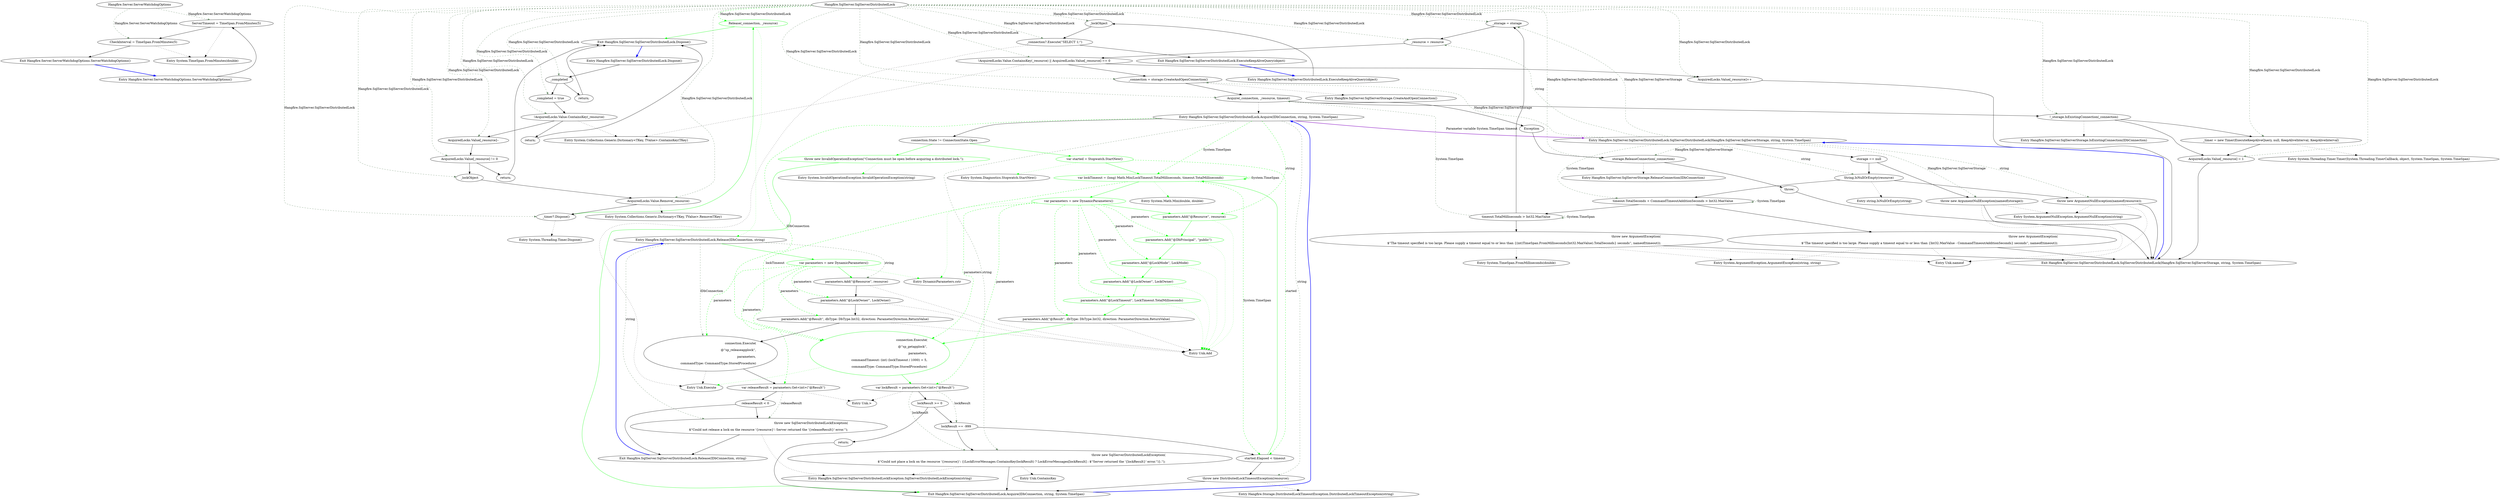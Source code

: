digraph  {
n5 [label="Hangfire.Server.ServerWatchdogOptions", span=""];
n0 [label="Entry Hangfire.Server.ServerWatchdogOptions.ServerWatchdogOptions()", span="22-22", cluster="Hangfire.Server.ServerWatchdogOptions.ServerWatchdogOptions()"];
n1 [label="ServerTimeout = TimeSpan.FromMinutes(5)", span="24-24", cluster="Hangfire.Server.ServerWatchdogOptions.ServerWatchdogOptions()"];
n2 [label="CheckInterval = TimeSpan.FromMinutes(5)", span="25-25", cluster="Hangfire.Server.ServerWatchdogOptions.ServerWatchdogOptions()"];
n4 [label="Entry System.TimeSpan.FromMinutes(double)", span="0-0", cluster="System.TimeSpan.FromMinutes(double)"];
n3 [label="Exit Hangfire.Server.ServerWatchdogOptions.ServerWatchdogOptions()", span="22-22", cluster="Hangfire.Server.ServerWatchdogOptions.ServerWatchdogOptions()"];
d49 [label="Release(_connection, _resource)", span="123-123", cluster="Hangfire.SqlServer.SqlServerDistributedLock.Dispose()", color=green, community=0];
d97 [label="Hangfire.SqlServer.SqlServerDistributedLock", span=""];
d48 [label="_timer?.Dispose()", span="121-121", cluster="Hangfire.SqlServer.SqlServerDistributedLock.Dispose()"];
d50 [label="Exit Hangfire.SqlServer.SqlServerDistributedLock.Dispose()", span="100-100", cluster="Hangfire.SqlServer.SqlServerDistributedLock.Dispose()"];
d53 [label="Entry Hangfire.SqlServer.SqlServerDistributedLock.Release(IDbConnection, string)", span="212-212", cluster="Hangfire.SqlServer.SqlServerDistributedLock.Release(IDbConnection, string)"];
d62 [label="var lockTimeout = (long) Math.Min(LockTimeout.TotalMilliseconds, timeout.TotalMilliseconds)", span="176-176", cluster="Hangfire.SqlServer.SqlServerDistributedLock.Acquire(IDbConnection, string, System.TimeSpan)", color=green, community=0];
d33 [label="Entry Hangfire.SqlServer.SqlServerDistributedLock.Acquire(IDbConnection, string, System.TimeSpan)", span="153-153", cluster="Hangfire.SqlServer.SqlServerDistributedLock.Acquire(IDbConnection, string, System.TimeSpan)"];
d61 [label="var started = Stopwatch.StartNew()", span="165-165", cluster="Hangfire.SqlServer.SqlServerDistributedLock.Acquire(IDbConnection, string, System.TimeSpan)", color=green, community=0];
d76 [label="started.Elapsed < timeout", span="207-207", cluster="Hangfire.SqlServer.SqlServerDistributedLock.Acquire(IDbConnection, string, System.TimeSpan)"];
d63 [label="var parameters = new DynamicParameters()", span="180-180", cluster="Hangfire.SqlServer.SqlServerDistributedLock.Acquire(IDbConnection, string, System.TimeSpan)", color=green, community=0];
d81 [label="Entry System.Math.Min(double, double)", span="0-0", cluster="System.Math.Min(double, double)"];
d70 [label="connection.Execute(\r\n                    @''sp_getapplock'',\r\n                    parameters,\r\n                    commandTimeout: (int) (lockTimeout / 1000) + 5,\r\n                    commandType: CommandType.StoredProcedure)", span="188-192", cluster="Hangfire.SqlServer.SqlServerDistributedLock.Acquire(IDbConnection, string, System.TimeSpan)", color=green, community=0];
d64 [label="parameters.Add(''@Resource'', resource)", span="181-181", cluster="Hangfire.SqlServer.SqlServerDistributedLock.Acquire(IDbConnection, string, System.TimeSpan)", color=green, community=0];
d65 [label="parameters.Add(''@DbPrincipal'', ''public'')", span="182-182", cluster="Hangfire.SqlServer.SqlServerDistributedLock.Acquire(IDbConnection, string, System.TimeSpan)", color=green, community=0];
d83 [label="Entry Unk.Add", span="", cluster="Unk.Add"];
d69 [label="parameters.Add(''@Result'', dbType: DbType.Int32, direction: ParameterDirection.ReturnValue)", span="186-186", cluster="Hangfire.SqlServer.SqlServerDistributedLock.Acquire(IDbConnection, string, System.TimeSpan)"];
d71 [label="var lockResult = parameters.Get<int>(''@Result'')", span="194-194", cluster="Hangfire.SqlServer.SqlServerDistributedLock.Acquire(IDbConnection, string, System.TimeSpan)"];
d58 [label="Entry Unk.Execute", span="", cluster="Unk.Execute"];
d60 [label="throw new InvalidOperationException(''Connection must be open before acquiring a distributed lock.'');", span="162-162", cluster="Hangfire.SqlServer.SqlServerDistributedLock.Acquire(IDbConnection, string, System.TimeSpan)", color=green, community=0];
d59 [label="connection.State != ConnectionState.Open", span="155-155", cluster="Hangfire.SqlServer.SqlServerDistributedLock.Acquire(IDbConnection, string, System.TimeSpan)"];
d78 [label="Exit Hangfire.SqlServer.SqlServerDistributedLock.Acquire(IDbConnection, string, System.TimeSpan)", span="153-153", cluster="Hangfire.SqlServer.SqlServerDistributedLock.Acquire(IDbConnection, string, System.TimeSpan)"];
d79 [label="Entry System.InvalidOperationException.InvalidOperationException(string)", span="0-0", cluster="System.InvalidOperationException.InvalidOperationException(string)"];
d80 [label="Entry System.Diagnostics.Stopwatch.StartNew()", span="0-0", cluster="System.Diagnostics.Stopwatch.StartNew()"];
d82 [label="Entry DynamicParameters.cstr", span="", cluster="DynamicParameters.cstr"];
d66 [label="parameters.Add(''@LockMode'', LockMode)", span="183-183", cluster="Hangfire.SqlServer.SqlServerDistributedLock.Acquire(IDbConnection, string, System.TimeSpan)", color=green, community=0];
d67 [label="parameters.Add(''@LockOwner'', LockOwner)", span="184-184", cluster="Hangfire.SqlServer.SqlServerDistributedLock.Acquire(IDbConnection, string, System.TimeSpan)", color=green, community=0];
d68 [label="parameters.Add(''@LockTimeout'', LockTimeout.TotalMilliseconds)", span="185-185", cluster="Hangfire.SqlServer.SqlServerDistributedLock.Acquire(IDbConnection, string, System.TimeSpan)", color=green, community=0];
d88 [label="var parameters = new DynamicParameters()", span="214-214", cluster="Hangfire.SqlServer.SqlServerDistributedLock.Release(IDbConnection, string)", color=green, community=0];
d89 [label="parameters.Add(''@Resource'', resource)", span="215-215", cluster="Hangfire.SqlServer.SqlServerDistributedLock.Release(IDbConnection, string)"];
d90 [label="parameters.Add(''@LockOwner'', LockOwner)", span="216-216", cluster="Hangfire.SqlServer.SqlServerDistributedLock.Release(IDbConnection, string)"];
d91 [label="parameters.Add(''@Result'', dbType: DbType.Int32, direction: ParameterDirection.ReturnValue)", span="217-217", cluster="Hangfire.SqlServer.SqlServerDistributedLock.Release(IDbConnection, string)"];
d92 [label="connection.Execute(\r\n                @''sp_releaseapplock'',\r\n                parameters,\r\n                commandType: CommandType.StoredProcedure)", span="219-222", cluster="Hangfire.SqlServer.SqlServerDistributedLock.Release(IDbConnection, string)"];
d93 [label="var releaseResult = parameters.Get<int>(''@Result'')", span="224-224", cluster="Hangfire.SqlServer.SqlServerDistributedLock.Release(IDbConnection, string)"];
d13 [label="_storage = storage", span="70-70", cluster="Hangfire.SqlServer.SqlServerDistributedLock.SqlServerDistributedLock(Hangfire.SqlServer.SqlServerStorage, string, System.TimeSpan)"];
d14 [label="_resource = resource", span="71-71", cluster="Hangfire.SqlServer.SqlServerDistributedLock.SqlServerDistributedLock(Hangfire.SqlServer.SqlServerStorage, string, System.TimeSpan)"];
d15 [label="!AcquiredLocks.Value.ContainsKey(_resource) || AcquiredLocks.Value[_resource] == 0", span="73-73", cluster="Hangfire.SqlServer.SqlServerDistributedLock.SqlServerDistributedLock(Hangfire.SqlServer.SqlServerStorage, string, System.TimeSpan)"];
d16 [label="_connection = storage.CreateAndOpenConnection()", span="75-75", cluster="Hangfire.SqlServer.SqlServerDistributedLock.SqlServerDistributedLock(Hangfire.SqlServer.SqlServerStorage, string, System.TimeSpan)"];
d17 [label="Acquire(_connection, _resource, timeout)", span="79-79", cluster="Hangfire.SqlServer.SqlServerDistributedLock.SqlServerDistributedLock(Hangfire.SqlServer.SqlServerStorage, string, System.TimeSpan)"];
d19 [label="storage.ReleaseConnection(_connection)", span="83-83", cluster="Hangfire.SqlServer.SqlServerDistributedLock.SqlServerDistributedLock(Hangfire.SqlServer.SqlServerStorage, string, System.TimeSpan)"];
d21 [label="!_storage.IsExistingConnection(_connection)", span="87-87", cluster="Hangfire.SqlServer.SqlServerDistributedLock.SqlServerDistributedLock(Hangfire.SqlServer.SqlServerStorage, string, System.TimeSpan)"];
d22 [label="_timer = new Timer(ExecuteKeepAliveQuery, null, KeepAliveInterval, KeepAliveInterval)", span="89-89", cluster="Hangfire.SqlServer.SqlServerDistributedLock.SqlServerDistributedLock(Hangfire.SqlServer.SqlServerStorage, string, System.TimeSpan)"];
d23 [label="AcquiredLocks.Value[_resource] = 1", span="92-92", cluster="Hangfire.SqlServer.SqlServerDistributedLock.SqlServerDistributedLock(Hangfire.SqlServer.SqlServerStorage, string, System.TimeSpan)"];
d24 [label="AcquiredLocks.Value[_resource]++", span="96-96", cluster="Hangfire.SqlServer.SqlServerDistributedLock.SqlServerDistributedLock(Hangfire.SqlServer.SqlServerStorage, string, System.TimeSpan)"];
d38 [label=_completed, span="102-102", cluster="Hangfire.SqlServer.SqlServerDistributedLock.Dispose()"];
d40 [label="_completed = true", span="104-104", cluster="Hangfire.SqlServer.SqlServerDistributedLock.Dispose()"];
d41 [label="!AcquiredLocks.Value.ContainsKey(_resource)", span="106-106", cluster="Hangfire.SqlServer.SqlServerDistributedLock.Dispose()"];
d43 [label="AcquiredLocks.Value[_resource]--", span="108-108", cluster="Hangfire.SqlServer.SqlServerDistributedLock.Dispose()"];
d44 [label="AcquiredLocks.Value[_resource] != 0", span="110-110", cluster="Hangfire.SqlServer.SqlServerDistributedLock.Dispose()"];
d46 [label=_lockObject, span="112-112", cluster="Hangfire.SqlServer.SqlServerDistributedLock.Dispose()"];
d47 [label="AcquiredLocks.Value.Remove(_resource)", span="119-119", cluster="Hangfire.SqlServer.SqlServerDistributedLock.Dispose()"];
d55 [label=_lockObject, span="135-135", cluster="Hangfire.SqlServer.SqlServerDistributedLock.ExecuteKeepAliveQuery(object)"];
d56 [label="_connection?.Execute(''SELECT 1;'')", span="139-139", cluster="Hangfire.SqlServer.SqlServerDistributedLock.ExecuteKeepAliveQuery(object)"];
d52 [label="Entry System.Threading.Timer.Dispose()", span="0-0", cluster="System.Threading.Timer.Dispose()"];
d39 [label="return;", span="102-102", cluster="Hangfire.SqlServer.SqlServerDistributedLock.Dispose()"];
d42 [label="return;", span="106-106", cluster="Hangfire.SqlServer.SqlServerDistributedLock.Dispose()"];
d45 [label="return;", span="110-110", cluster="Hangfire.SqlServer.SqlServerDistributedLock.Dispose()"];
d37 [label="Entry Hangfire.SqlServer.SqlServerDistributedLock.Dispose()", span="100-100", cluster="Hangfire.SqlServer.SqlServerDistributedLock.Dispose()"];
d96 [label="Exit Hangfire.SqlServer.SqlServerDistributedLock.Release(IDbConnection, string)", span="212-212", cluster="Hangfire.SqlServer.SqlServerDistributedLock.Release(IDbConnection, string)"];
d95 [label="throw new SqlServerDistributedLockException(\r\n                    $''Could not release a lock on the resource '{resource}': Server returned the '{releaseResult}' error.'');", span="228-229", cluster="Hangfire.SqlServer.SqlServerDistributedLock.Release(IDbConnection, string)"];
d75 [label="throw new SqlServerDistributedLockException(\r\n                        $''Could not place a lock on the resource '{resource}': {(LockErrorMessages.ContainsKey(lockResult) ? LockErrorMessages[lockResult] : $''Server returned the '{lockResult}' error.'')}.'');", span="204-205", cluster="Hangfire.SqlServer.SqlServerDistributedLock.Acquire(IDbConnection, string, System.TimeSpan)"];
d77 [label="throw new DistributedLockTimeoutException(resource);", span="209-209", cluster="Hangfire.SqlServer.SqlServerDistributedLock.Acquire(IDbConnection, string, System.TimeSpan)"];
d4 [label="Entry Hangfire.SqlServer.SqlServerDistributedLock.SqlServerDistributedLock(Hangfire.SqlServer.SqlServerStorage, string, System.TimeSpan)", span="61-61", cluster="Hangfire.SqlServer.SqlServerDistributedLock.SqlServerDistributedLock(Hangfire.SqlServer.SqlServerStorage, string, System.TimeSpan)"];
d74 [label="lockResult == -999", span="202-202", cluster="Hangfire.SqlServer.SqlServerDistributedLock.Acquire(IDbConnection, string, System.TimeSpan)"];
d72 [label="lockResult >= 0", span="196-196", cluster="Hangfire.SqlServer.SqlServerDistributedLock.Acquire(IDbConnection, string, System.TimeSpan)"];
d84 [label="Entry Unk.>", span="", cluster="Unk.>"];
d73 [label="return;", span="199-199", cluster="Hangfire.SqlServer.SqlServerDistributedLock.Acquire(IDbConnection, string, System.TimeSpan)"];
d94 [label="releaseResult < 0", span="226-226", cluster="Hangfire.SqlServer.SqlServerDistributedLock.Release(IDbConnection, string)"];
d11 [label="timeout.TotalMilliseconds > Int32.MaxValue", span="67-67", cluster="Hangfire.SqlServer.SqlServerDistributedLock.SqlServerDistributedLock(Hangfire.SqlServer.SqlServerStorage, string, System.TimeSpan)"];
d31 [label="Entry System.Collections.Generic.Dictionary<TKey, TValue>.ContainsKey(TKey)", span="0-0", cluster="System.Collections.Generic.Dictionary<TKey, TValue>.ContainsKey(TKey)"];
d32 [label="Entry Hangfire.SqlServer.SqlServerStorage.CreateAndOpenConnection()", span="232-232", cluster="Hangfire.SqlServer.SqlServerStorage.CreateAndOpenConnection()"];
d18 [label=Exception, span="81-81", cluster="Hangfire.SqlServer.SqlServerDistributedLock.SqlServerDistributedLock(Hangfire.SqlServer.SqlServerStorage, string, System.TimeSpan)"];
d20 [label="throw;", span="84-84", cluster="Hangfire.SqlServer.SqlServerDistributedLock.SqlServerDistributedLock(Hangfire.SqlServer.SqlServerStorage, string, System.TimeSpan)"];
d34 [label="Entry Hangfire.SqlServer.SqlServerStorage.ReleaseConnection(IDbConnection)", span="249-249", cluster="Hangfire.SqlServer.SqlServerStorage.ReleaseConnection(IDbConnection)"];
d35 [label="Entry Hangfire.SqlServer.SqlServerStorage.IsExistingConnection(IDbConnection)", span="244-244", cluster="Hangfire.SqlServer.SqlServerStorage.IsExistingConnection(IDbConnection)"];
d36 [label="Entry System.Threading.Timer.Timer(System.Threading.TimerCallback, object, System.TimeSpan, System.TimeSpan)", span="0-0", cluster="System.Threading.Timer.Timer(System.Threading.TimerCallback, object, System.TimeSpan, System.TimeSpan)"];
d25 [label="Exit Hangfire.SqlServer.SqlServerDistributedLock.SqlServerDistributedLock(Hangfire.SqlServer.SqlServerStorage, string, System.TimeSpan)", span="61-61", cluster="Hangfire.SqlServer.SqlServerDistributedLock.SqlServerDistributedLock(Hangfire.SqlServer.SqlServerStorage, string, System.TimeSpan)"];
d51 [label="Entry System.Collections.Generic.Dictionary<TKey, TValue>.Remove(TKey)", span="0-0", cluster="System.Collections.Generic.Dictionary<TKey, TValue>.Remove(TKey)"];
d54 [label="Entry Hangfire.SqlServer.SqlServerDistributedLock.ExecuteKeepAliveQuery(object)", span="133-133", cluster="Hangfire.SqlServer.SqlServerDistributedLock.ExecuteKeepAliveQuery(object)"];
d57 [label="Exit Hangfire.SqlServer.SqlServerDistributedLock.ExecuteKeepAliveQuery(object)", span="133-133", cluster="Hangfire.SqlServer.SqlServerDistributedLock.ExecuteKeepAliveQuery(object)"];
d85 [label="Entry Hangfire.SqlServer.SqlServerDistributedLockException.SqlServerDistributedLockException(string)", span="22-22", cluster="Hangfire.SqlServer.SqlServerDistributedLockException.SqlServerDistributedLockException(string)"];
d86 [label="Entry Unk.ContainsKey", span="", cluster="Unk.ContainsKey"];
d87 [label="Entry Hangfire.Storage.DistributedLockTimeoutException.DistributedLockTimeoutException(string)", span="6-6", cluster="Hangfire.Storage.DistributedLockTimeoutException.DistributedLockTimeoutException(string)"];
d5 [label="storage == null", span="63-63", cluster="Hangfire.SqlServer.SqlServerDistributedLock.SqlServerDistributedLock(Hangfire.SqlServer.SqlServerStorage, string, System.TimeSpan)"];
d6 [label="throw new ArgumentNullException(nameof(storage));", span="63-63", cluster="Hangfire.SqlServer.SqlServerDistributedLock.SqlServerDistributedLock(Hangfire.SqlServer.SqlServerStorage, string, System.TimeSpan)"];
d7 [label="String.IsNullOrEmpty(resource)", span="64-64", cluster="Hangfire.SqlServer.SqlServerDistributedLock.SqlServerDistributedLock(Hangfire.SqlServer.SqlServerStorage, string, System.TimeSpan)"];
d8 [label="throw new ArgumentNullException(nameof(resource));", span="64-64", cluster="Hangfire.SqlServer.SqlServerDistributedLock.SqlServerDistributedLock(Hangfire.SqlServer.SqlServerStorage, string, System.TimeSpan)"];
d9 [label="timeout.TotalSeconds + CommandTimeoutAdditionSeconds > Int32.MaxValue", span="65-65", cluster="Hangfire.SqlServer.SqlServerDistributedLock.SqlServerDistributedLock(Hangfire.SqlServer.SqlServerStorage, string, System.TimeSpan)"];
d12 [label="throw new ArgumentException(\r\n                $''The timeout specified is too large. Please supply a timeout equal to or less than {(int)TimeSpan.FromMilliseconds(Int32.MaxValue).TotalSeconds} seconds'', nameof(timeout));", span="67-68", cluster="Hangfire.SqlServer.SqlServerDistributedLock.SqlServerDistributedLock(Hangfire.SqlServer.SqlServerStorage, string, System.TimeSpan)"];
d10 [label="throw new ArgumentException(\r\n                $''The timeout specified is too large. Please supply a timeout equal to or less than {Int32.MaxValue - CommandTimeoutAdditionSeconds} seconds'', nameof(timeout));", span="65-66", cluster="Hangfire.SqlServer.SqlServerDistributedLock.SqlServerDistributedLock(Hangfire.SqlServer.SqlServerStorage, string, System.TimeSpan)"];
d26 [label="Entry System.ArgumentNullException.ArgumentNullException(string)", span="0-0", cluster="System.ArgumentNullException.ArgumentNullException(string)"];
d27 [label="Entry Unk.nameof", span="", cluster="Unk.nameof"];
d28 [label="Entry string.IsNullOrEmpty(string)", span="0-0", cluster="string.IsNullOrEmpty(string)"];
d29 [label="Entry System.ArgumentException.ArgumentException(string, string)", span="0-0", cluster="System.ArgumentException.ArgumentException(string, string)"];
d30 [label="Entry System.TimeSpan.FromMilliseconds(double)", span="0-0", cluster="System.TimeSpan.FromMilliseconds(double)"];
n5 -> n1  [key=1, style=dashed, color=darkseagreen4, label="Hangfire.Server.ServerWatchdogOptions"];
n5 -> n2  [key=1, style=dashed, color=darkseagreen4, label="Hangfire.Server.ServerWatchdogOptions"];
n0 -> n1  [key=0, style=solid];
n1 -> n2  [key=0, style=solid];
n1 -> n4  [key=2, style=dotted];
n2 -> n3  [key=0, style=solid];
n2 -> n4  [key=2, style=dotted];
n3 -> n0  [key=0, style=bold, color=blue];
d49 -> d50  [key=0, style=solid, color=green];
d49 -> d53  [key=2, style=dotted, color=green];
d97 -> d49  [key=1, style=dashed, color=green, label="Hangfire.SqlServer.SqlServerDistributedLock"];
d97 -> d13  [key=1, style=dashed, color=darkseagreen4, label="Hangfire.SqlServer.SqlServerDistributedLock"];
d97 -> d14  [key=1, style=dashed, color=darkseagreen4, label="Hangfire.SqlServer.SqlServerDistributedLock"];
d97 -> d15  [key=1, style=dashed, color=darkseagreen4, label="Hangfire.SqlServer.SqlServerDistributedLock"];
d97 -> d16  [key=1, style=dashed, color=darkseagreen4, label="Hangfire.SqlServer.SqlServerDistributedLock"];
d97 -> d17  [key=1, style=dashed, color=darkseagreen4, label="Hangfire.SqlServer.SqlServerDistributedLock"];
d97 -> d19  [key=1, style=dashed, color=darkseagreen4, label="Hangfire.SqlServer.SqlServerDistributedLock"];
d97 -> d21  [key=1, style=dashed, color=darkseagreen4, label="Hangfire.SqlServer.SqlServerDistributedLock"];
d97 -> d22  [key=1, style=dashed, color=darkseagreen4, label="Hangfire.SqlServer.SqlServerDistributedLock"];
d97 -> d23  [key=1, style=dashed, color=darkseagreen4, label="Hangfire.SqlServer.SqlServerDistributedLock"];
d97 -> d24  [key=1, style=dashed, color=darkseagreen4, label="Hangfire.SqlServer.SqlServerDistributedLock"];
d97 -> d38  [key=1, style=dashed, color=darkseagreen4, label="Hangfire.SqlServer.SqlServerDistributedLock"];
d97 -> d40  [key=1, style=dashed, color=darkseagreen4, label="Hangfire.SqlServer.SqlServerDistributedLock"];
d97 -> d41  [key=1, style=dashed, color=darkseagreen4, label="Hangfire.SqlServer.SqlServerDistributedLock"];
d97 -> d43  [key=1, style=dashed, color=darkseagreen4, label="Hangfire.SqlServer.SqlServerDistributedLock"];
d97 -> d44  [key=1, style=dashed, color=darkseagreen4, label="Hangfire.SqlServer.SqlServerDistributedLock"];
d97 -> d46  [key=1, style=dashed, color=darkseagreen4, label="Hangfire.SqlServer.SqlServerDistributedLock"];
d97 -> d47  [key=1, style=dashed, color=darkseagreen4, label="Hangfire.SqlServer.SqlServerDistributedLock"];
d97 -> d48  [key=1, style=dashed, color=darkseagreen4, label="Hangfire.SqlServer.SqlServerDistributedLock"];
d97 -> d55  [key=1, style=dashed, color=darkseagreen4, label="Hangfire.SqlServer.SqlServerDistributedLock"];
d97 -> d56  [key=1, style=dashed, color=darkseagreen4, label="Hangfire.SqlServer.SqlServerDistributedLock"];
d48 -> d49  [key=0, style=solid, color=green];
d48 -> d52  [key=2, style=dotted];
d50 -> d37  [key=0, style=bold, color=blue];
d53 -> d88  [key=0, style=solid, color=green];
d53 -> d89  [key=1, style=dashed, color=darkseagreen4, label=string];
d53 -> d92  [key=1, style=dashed, color=darkseagreen4, label=IDbConnection];
d53 -> d95  [key=1, style=dashed, color=darkseagreen4, label=string];
d62 -> d62  [key=1, style=dashed, color=green, label="System.TimeSpan"];
d62 -> d63  [key=0, style=solid, color=green];
d62 -> d81  [key=2, style=dotted, color=green];
d62 -> d70  [key=1, style=dashed, color=green, label=lockTimeout];
d62 -> d76  [key=1, style=dashed, color=green, label="System.TimeSpan"];
d33 -> d62  [key=1, style=dashed, color=green, label="System.TimeSpan"];
d33 -> d64  [key=1, style=dashed, color=green, label=string];
d33 -> d70  [key=1, style=dashed, color=green, label=IDbConnection];
d33 -> d59  [key=0, style=solid];
d33 -> d75  [key=1, style=dashed, color=darkseagreen4, label=string];
d33 -> d77  [key=1, style=dashed, color=darkseagreen4, label=string];
d33 -> d4  [key=3, color=darkorchid, style=bold, label="Parameter variable System.TimeSpan timeout"];
d61 -> d62  [key=0, style=solid, color=green];
d61 -> d80  [key=2, style=dotted, color=green];
d61 -> d76  [key=1, style=dashed, color=green, label=started];
d76 -> d62  [key=0, style=solid, color=green];
d76 -> d77  [key=0, style=solid];
d63 -> d64  [key=0, style=solid, color=green];
d63 -> d70  [key=1, style=dashed, color=green, label=parameters];
d63 -> d82  [key=2, style=dotted, color=green];
d63 -> d65  [key=1, style=dashed, color=green, label=parameters];
d63 -> d66  [key=1, style=dashed, color=green, label=parameters];
d63 -> d67  [key=1, style=dashed, color=green, label=parameters];
d63 -> d68  [key=1, style=dashed, color=green, label=parameters];
d63 -> d69  [key=1, style=dashed, color=green, label=parameters];
d63 -> d71  [key=1, style=dashed, color=green, label=parameters];
d70 -> d71  [key=0, style=solid, color=green];
d70 -> d58  [key=2, style=dotted, color=green];
d64 -> d65  [key=0, style=solid, color=green];
d64 -> d83  [key=2, style=dotted, color=green];
d65 -> d66  [key=0, style=solid, color=green];
d65 -> d83  [key=2, style=dotted, color=green];
d69 -> d70  [key=0, style=solid, color=green];
d69 -> d83  [key=2, style=dotted];
d71 -> d72  [key=0, style=solid];
d71 -> d84  [key=2, style=dotted];
d71 -> d74  [key=1, style=dashed, color=darkseagreen4, label=lockResult];
d71 -> d75  [key=1, style=dashed, color=darkseagreen4, label=lockResult];
d60 -> d78  [key=0, style=solid, color=green];
d60 -> d79  [key=2, style=dotted, color=green];
d59 -> d60  [key=0, style=solid, color=green];
d59 -> d61  [key=0, style=solid, color=green];
d78 -> d33  [key=0, style=bold, color=blue];
d66 -> d67  [key=0, style=solid, color=green];
d66 -> d83  [key=2, style=dotted, color=green];
d67 -> d68  [key=0, style=solid, color=green];
d67 -> d83  [key=2, style=dotted, color=green];
d68 -> d69  [key=0, style=solid, color=green];
d68 -> d83  [key=2, style=dotted, color=green];
d88 -> d89  [key=0, style=solid, color=green];
d88 -> d82  [key=2, style=dotted, color=green];
d88 -> d90  [key=1, style=dashed, color=green, label=parameters];
d88 -> d91  [key=1, style=dashed, color=green, label=parameters];
d88 -> d92  [key=1, style=dashed, color=green, label=parameters];
d88 -> d93  [key=1, style=dashed, color=green, label=parameters];
d89 -> d83  [key=2, style=dotted];
d89 -> d90  [key=0, style=solid];
d90 -> d83  [key=2, style=dotted];
d90 -> d91  [key=0, style=solid];
d91 -> d83  [key=2, style=dotted];
d91 -> d92  [key=0, style=solid];
d92 -> d58  [key=2, style=dotted];
d92 -> d93  [key=0, style=solid];
d93 -> d94  [key=0, style=solid];
d93 -> d84  [key=2, style=dotted];
d93 -> d95  [key=1, style=dashed, color=darkseagreen4, label=releaseResult];
d13 -> d14  [key=0, style=solid];
d14 -> d15  [key=0, style=solid];
d15 -> d16  [key=0, style=solid];
d15 -> d24  [key=0, style=solid];
d15 -> d31  [key=2, style=dotted];
d16 -> d17  [key=0, style=solid];
d16 -> d32  [key=2, style=dotted];
d17 -> d33  [key=2, style=dotted];
d17 -> d18  [key=0, style=solid];
d17 -> d21  [key=0, style=solid];
d19 -> d20  [key=0, style=solid];
d19 -> d34  [key=2, style=dotted];
d21 -> d22  [key=0, style=solid];
d21 -> d23  [key=0, style=solid];
d21 -> d35  [key=2, style=dotted];
d22 -> d23  [key=0, style=solid];
d22 -> d36  [key=2, style=dotted];
d23 -> d25  [key=0, style=solid];
d24 -> d25  [key=0, style=solid];
d38 -> d39  [key=0, style=solid];
d38 -> d40  [key=0, style=solid];
d40 -> d41  [key=0, style=solid];
d41 -> d42  [key=0, style=solid];
d41 -> d43  [key=0, style=solid];
d41 -> d31  [key=2, style=dotted];
d43 -> d44  [key=0, style=solid];
d44 -> d45  [key=0, style=solid];
d44 -> d46  [key=0, style=solid];
d46 -> d47  [key=0, style=solid];
d47 -> d48  [key=0, style=solid];
d47 -> d51  [key=2, style=dotted];
d55 -> d56  [key=0, style=solid];
d56 -> d58  [key=2, style=dotted];
d56 -> d57  [key=0, style=solid];
d39 -> d50  [key=0, style=solid];
d42 -> d50  [key=0, style=solid];
d45 -> d50  [key=0, style=solid];
d37 -> d38  [key=0, style=solid];
d96 -> d53  [key=0, style=bold, color=blue];
d95 -> d96  [key=0, style=solid];
d95 -> d85  [key=2, style=dotted];
d75 -> d78  [key=0, style=solid];
d75 -> d85  [key=2, style=dotted];
d75 -> d86  [key=2, style=dotted];
d77 -> d78  [key=0, style=solid];
d77 -> d87  [key=2, style=dotted];
d4 -> d13  [key=1, style=dashed, color=darkseagreen4, label="Hangfire.SqlServer.SqlServerStorage"];
d4 -> d14  [key=1, style=dashed, color=darkseagreen4, label=string];
d4 -> d16  [key=1, style=dashed, color=darkseagreen4, label="Hangfire.SqlServer.SqlServerStorage"];
d4 -> d19  [key=1, style=dashed, color=darkseagreen4, label="Hangfire.SqlServer.SqlServerStorage"];
d4 -> d5  [key=0, style=solid];
d4 -> d6  [key=1, style=dashed, color=darkseagreen4, label="Hangfire.SqlServer.SqlServerStorage"];
d4 -> d7  [key=1, style=dashed, color=darkseagreen4, label=string];
d4 -> d8  [key=1, style=dashed, color=darkseagreen4, label=string];
d4 -> d9  [key=1, style=dashed, color=darkseagreen4, label="System.TimeSpan"];
d74 -> d76  [key=0, style=solid];
d74 -> d75  [key=0, style=solid];
d72 -> d74  [key=0, style=solid];
d72 -> d73  [key=0, style=solid];
d73 -> d78  [key=0, style=solid];
d94 -> d96  [key=0, style=solid];
d94 -> d95  [key=0, style=solid];
d11 -> d13  [key=0, style=solid];
d11 -> d17  [key=1, style=dashed, color=darkseagreen4, label="System.TimeSpan"];
d11 -> d11  [key=1, style=dashed, color=darkseagreen4, label="System.TimeSpan"];
d11 -> d12  [key=0, style=solid];
d18 -> d19  [key=0, style=solid];
d20 -> d25  [key=0, style=solid];
d25 -> d4  [key=0, style=bold, color=blue];
d54 -> d55  [key=0, style=solid];
d57 -> d54  [key=0, style=bold, color=blue];
d5 -> d6  [key=0, style=solid];
d5 -> d7  [key=0, style=solid];
d6 -> d25  [key=0, style=solid];
d6 -> d26  [key=2, style=dotted];
d6 -> d27  [key=2, style=dotted];
d7 -> d8  [key=0, style=solid];
d7 -> d9  [key=0, style=solid];
d7 -> d28  [key=2, style=dotted];
d8 -> d25  [key=0, style=solid];
d8 -> d26  [key=2, style=dotted];
d8 -> d27  [key=2, style=dotted];
d9 -> d11  [key=0, style=solid];
d9 -> d9  [key=1, style=dashed, color=darkseagreen4, label="System.TimeSpan"];
d9 -> d10  [key=0, style=solid];
d12 -> d25  [key=0, style=solid];
d12 -> d29  [key=2, style=dotted];
d12 -> d30  [key=2, style=dotted];
d12 -> d27  [key=2, style=dotted];
d10 -> d25  [key=0, style=solid];
d10 -> d29  [key=2, style=dotted];
d10 -> d27  [key=2, style=dotted];
}

